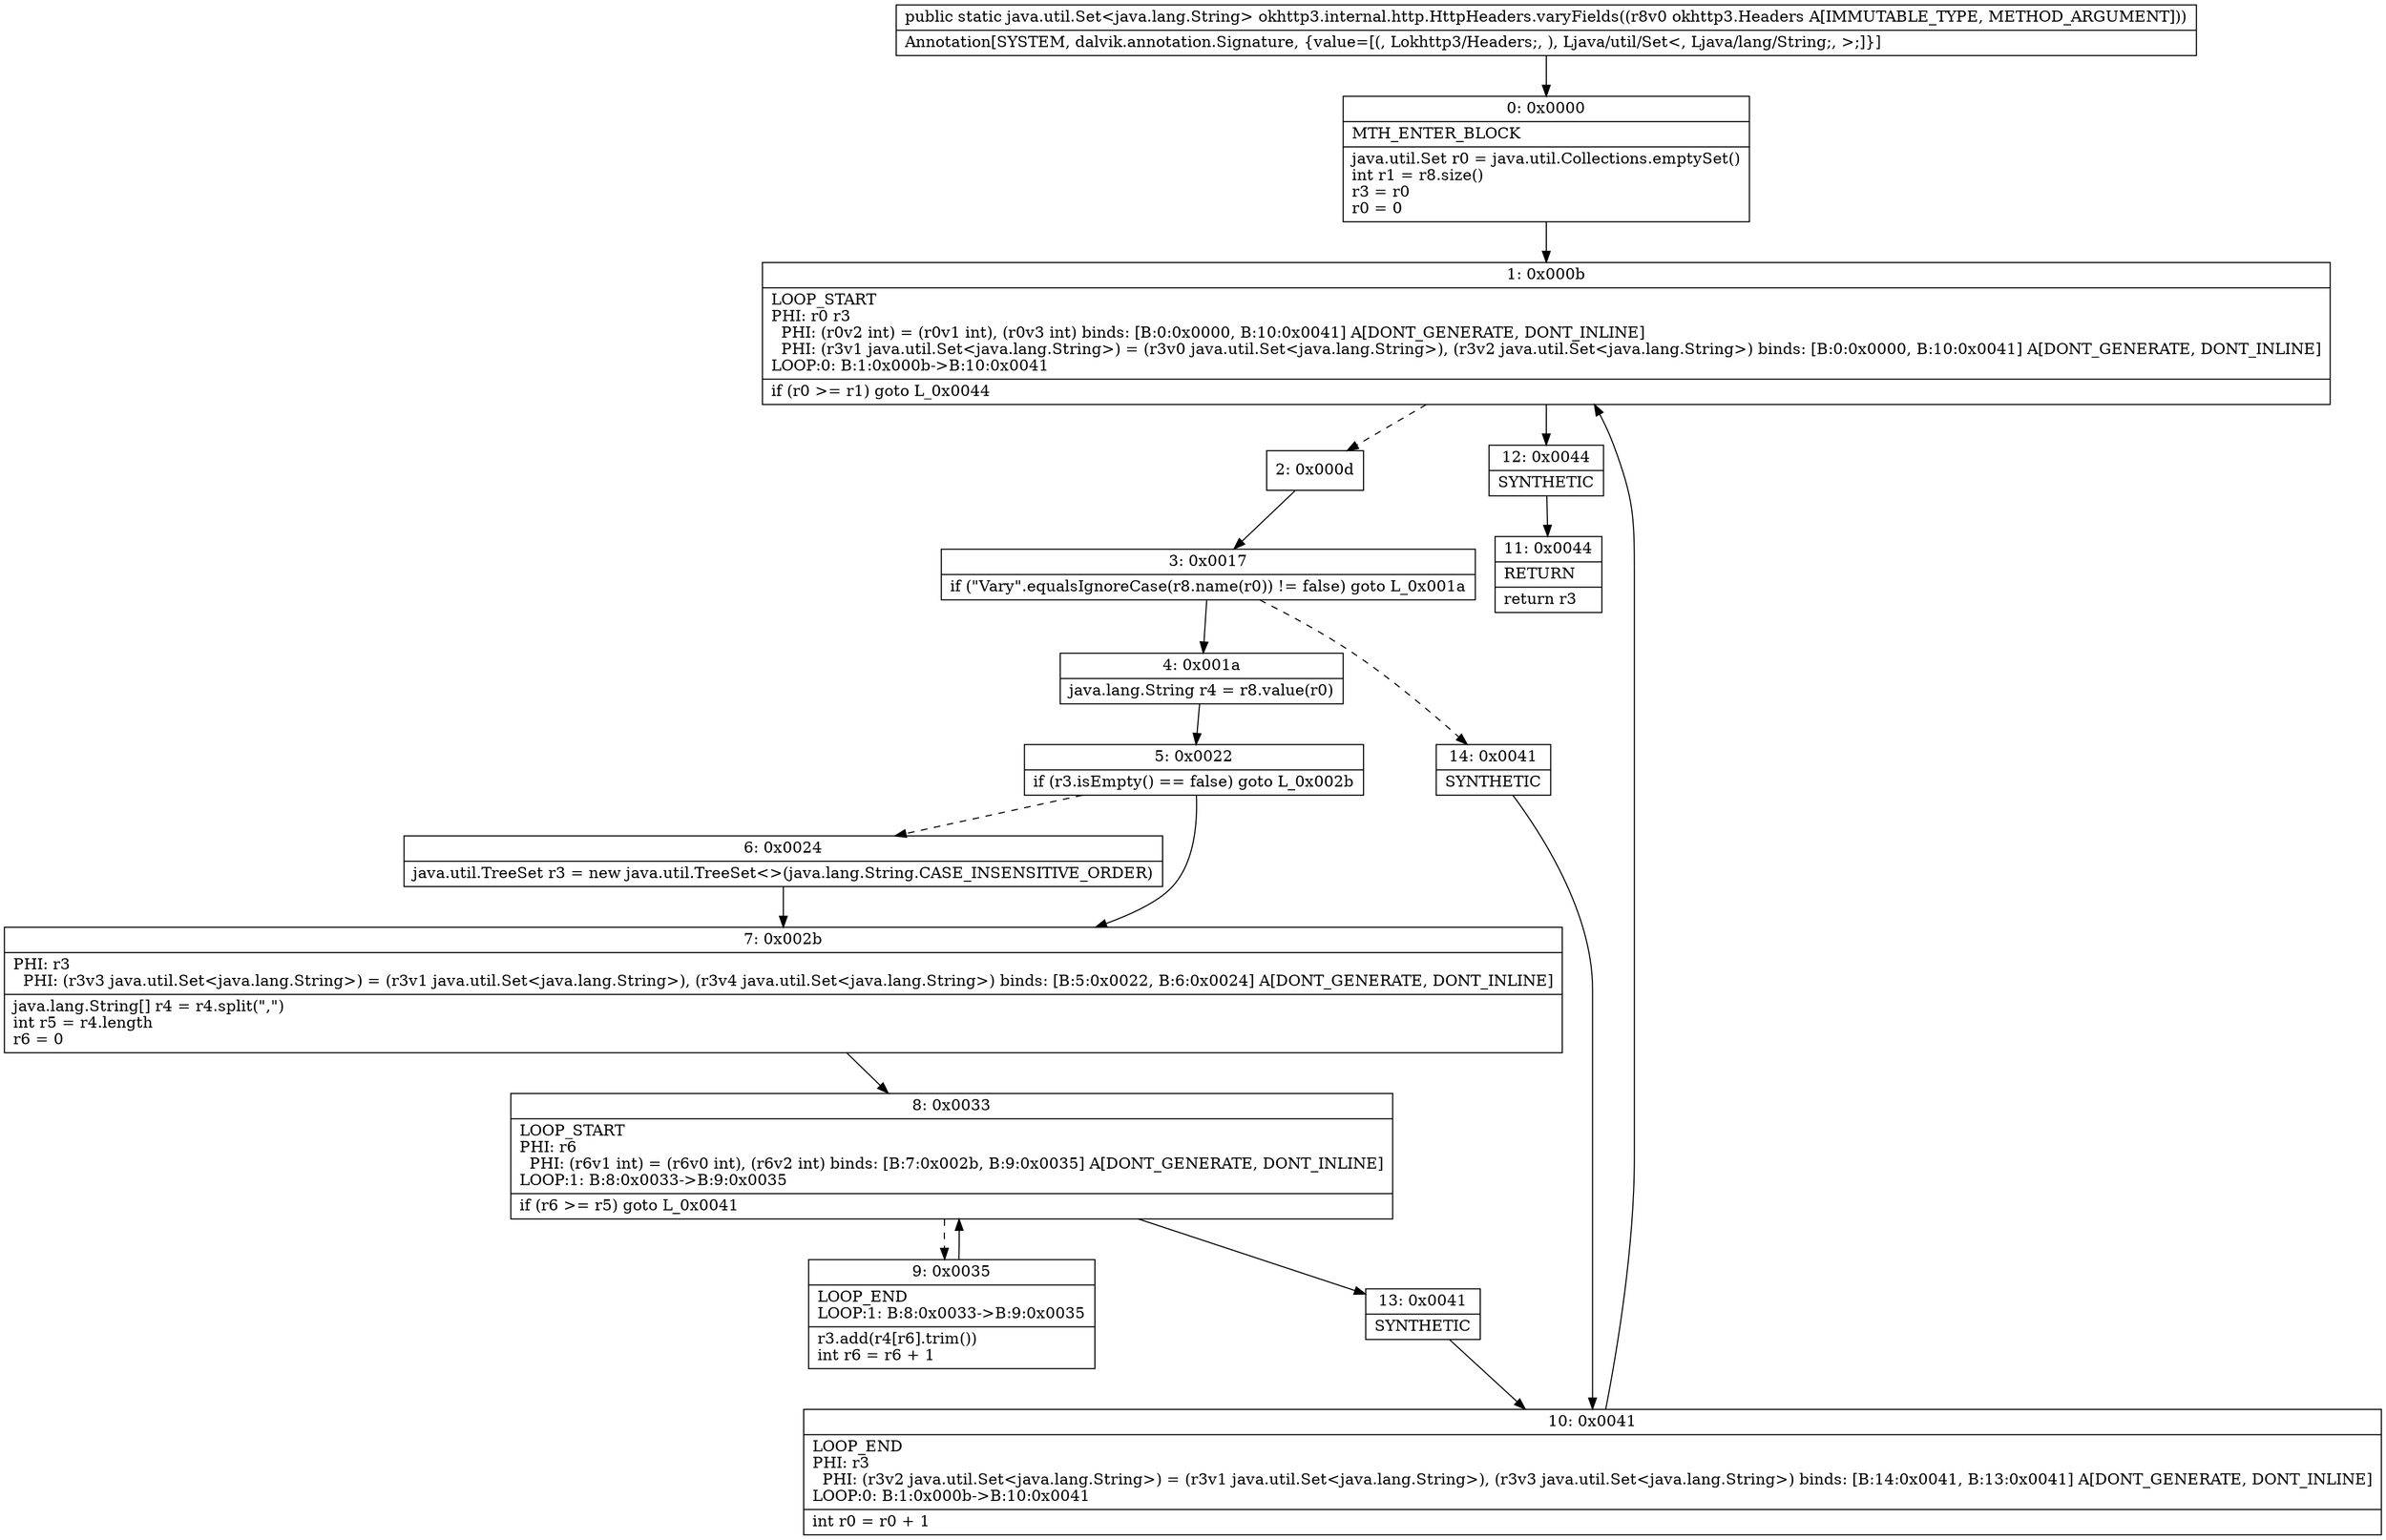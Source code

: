 digraph "CFG forokhttp3.internal.http.HttpHeaders.varyFields(Lokhttp3\/Headers;)Ljava\/util\/Set;" {
Node_0 [shape=record,label="{0\:\ 0x0000|MTH_ENTER_BLOCK\l|java.util.Set r0 = java.util.Collections.emptySet()\lint r1 = r8.size()\lr3 = r0\lr0 = 0\l}"];
Node_1 [shape=record,label="{1\:\ 0x000b|LOOP_START\lPHI: r0 r3 \l  PHI: (r0v2 int) = (r0v1 int), (r0v3 int) binds: [B:0:0x0000, B:10:0x0041] A[DONT_GENERATE, DONT_INLINE]\l  PHI: (r3v1 java.util.Set\<java.lang.String\>) = (r3v0 java.util.Set\<java.lang.String\>), (r3v2 java.util.Set\<java.lang.String\>) binds: [B:0:0x0000, B:10:0x0041] A[DONT_GENERATE, DONT_INLINE]\lLOOP:0: B:1:0x000b\-\>B:10:0x0041\l|if (r0 \>= r1) goto L_0x0044\l}"];
Node_2 [shape=record,label="{2\:\ 0x000d}"];
Node_3 [shape=record,label="{3\:\ 0x0017|if (\"Vary\".equalsIgnoreCase(r8.name(r0)) != false) goto L_0x001a\l}"];
Node_4 [shape=record,label="{4\:\ 0x001a|java.lang.String r4 = r8.value(r0)\l}"];
Node_5 [shape=record,label="{5\:\ 0x0022|if (r3.isEmpty() == false) goto L_0x002b\l}"];
Node_6 [shape=record,label="{6\:\ 0x0024|java.util.TreeSet r3 = new java.util.TreeSet\<\>(java.lang.String.CASE_INSENSITIVE_ORDER)\l}"];
Node_7 [shape=record,label="{7\:\ 0x002b|PHI: r3 \l  PHI: (r3v3 java.util.Set\<java.lang.String\>) = (r3v1 java.util.Set\<java.lang.String\>), (r3v4 java.util.Set\<java.lang.String\>) binds: [B:5:0x0022, B:6:0x0024] A[DONT_GENERATE, DONT_INLINE]\l|java.lang.String[] r4 = r4.split(\",\")\lint r5 = r4.length\lr6 = 0\l}"];
Node_8 [shape=record,label="{8\:\ 0x0033|LOOP_START\lPHI: r6 \l  PHI: (r6v1 int) = (r6v0 int), (r6v2 int) binds: [B:7:0x002b, B:9:0x0035] A[DONT_GENERATE, DONT_INLINE]\lLOOP:1: B:8:0x0033\-\>B:9:0x0035\l|if (r6 \>= r5) goto L_0x0041\l}"];
Node_9 [shape=record,label="{9\:\ 0x0035|LOOP_END\lLOOP:1: B:8:0x0033\-\>B:9:0x0035\l|r3.add(r4[r6].trim())\lint r6 = r6 + 1\l}"];
Node_10 [shape=record,label="{10\:\ 0x0041|LOOP_END\lPHI: r3 \l  PHI: (r3v2 java.util.Set\<java.lang.String\>) = (r3v1 java.util.Set\<java.lang.String\>), (r3v3 java.util.Set\<java.lang.String\>) binds: [B:14:0x0041, B:13:0x0041] A[DONT_GENERATE, DONT_INLINE]\lLOOP:0: B:1:0x000b\-\>B:10:0x0041\l|int r0 = r0 + 1\l}"];
Node_11 [shape=record,label="{11\:\ 0x0044|RETURN\l|return r3\l}"];
Node_12 [shape=record,label="{12\:\ 0x0044|SYNTHETIC\l}"];
Node_13 [shape=record,label="{13\:\ 0x0041|SYNTHETIC\l}"];
Node_14 [shape=record,label="{14\:\ 0x0041|SYNTHETIC\l}"];
MethodNode[shape=record,label="{public static java.util.Set\<java.lang.String\> okhttp3.internal.http.HttpHeaders.varyFields((r8v0 okhttp3.Headers A[IMMUTABLE_TYPE, METHOD_ARGUMENT]))  | Annotation[SYSTEM, dalvik.annotation.Signature, \{value=[(, Lokhttp3\/Headers;, ), Ljava\/util\/Set\<, Ljava\/lang\/String;, \>;]\}]\l}"];
MethodNode -> Node_0;
Node_0 -> Node_1;
Node_1 -> Node_2[style=dashed];
Node_1 -> Node_12;
Node_2 -> Node_3;
Node_3 -> Node_4;
Node_3 -> Node_14[style=dashed];
Node_4 -> Node_5;
Node_5 -> Node_6[style=dashed];
Node_5 -> Node_7;
Node_6 -> Node_7;
Node_7 -> Node_8;
Node_8 -> Node_9[style=dashed];
Node_8 -> Node_13;
Node_9 -> Node_8;
Node_10 -> Node_1;
Node_12 -> Node_11;
Node_13 -> Node_10;
Node_14 -> Node_10;
}

